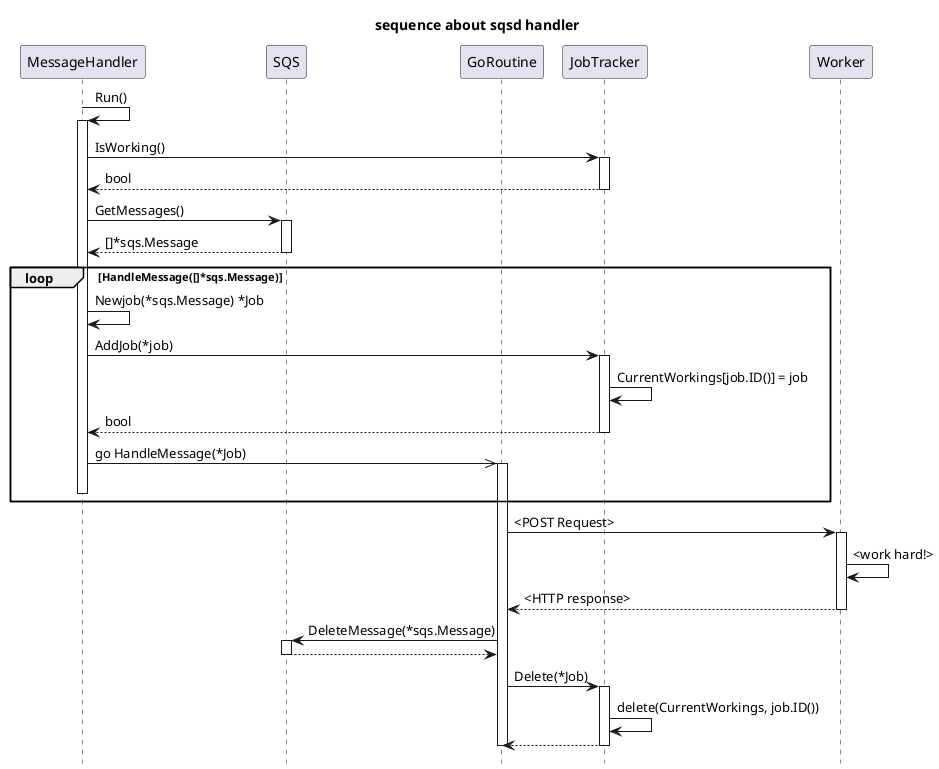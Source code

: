 @startuml

title "sequence about sqsd handler"
hide footbox

participant MessageHandler
participant SQS
participant GoRoutine
participant JobTracker
participant Worker

MessageHandler -> MessageHandler : Run()
activate MessageHandler

MessageHandler -> JobTracker : IsWorking()
activate JobTracker
MessageHandler <-- JobTracker : bool
deactivate JobTracker

MessageHandler -> SQS : GetMessages()
activate SQS
MessageHandler <-- SQS : []*sqs.Message
deactivate SQS

loop HandleMessage([]*sqs.Message)
  MessageHandler -> MessageHandler : Newjob(*sqs.Message) *Job
  MessageHandler -> JobTracker : AddJob(*job)
  activate JobTracker

  JobTracker -> JobTracker : CurrentWorkings[job.ID()] = job
  MessageHandler <-- JobTracker : bool
  deactivate JobTracker

  MessageHandler ->> GoRoutine : go HandleMessage(*Job)
  activate GoRoutine
  deactivate MessageHandler
end

GoRoutine -> Worker : <POST Request>
activate Worker
Worker -> Worker : <work hard!>
GoRoutine <-- Worker : <HTTP response>
deactivate Worker
GoRoutine -> SQS : DeleteMessage(*sqs.Message)
activate SQS
GoRoutine <-- SQS
deactivate SQS
GoRoutine -> JobTracker : Delete(*Job)
activate JobTracker
JobTracker -> JobTracker : delete(CurrentWorkings, job.ID())
GoRoutine <-- JobTracker
deactivate JobTracker
deactivate GoRoutine

@enduml